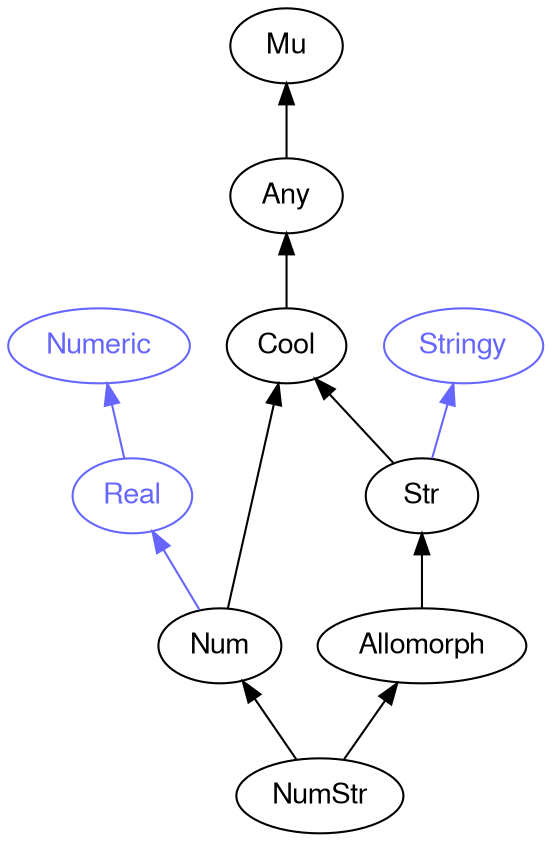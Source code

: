 digraph "raku-type-graph" {
    rankdir=BT;
    splines=polyline;
    overlap=false;

    graph [truecolor=true bgcolor="#FFFFFF"];
    // Types
    "Num" [color="#000000", fontcolor="#000000", href="/type/Num", fontname="FreeSans"];
    "Mu" [color="#000000", fontcolor="#000000", href="/type/Mu", fontname="FreeSans"];
    "Any" [color="#000000", fontcolor="#000000", href="/type/Any", fontname="FreeSans"];
    "Cool" [color="#000000", fontcolor="#000000", href="/type/Cool", fontname="FreeSans"];
    "Numeric" [color="#6666FF", fontcolor="#6666FF", href="/type/Numeric", fontname="FreeSans"];
    "Real" [color="#6666FF", fontcolor="#6666FF", href="/type/Real", fontname="FreeSans"];
    "Stringy" [color="#6666FF", fontcolor="#6666FF", href="/type/Stringy", fontname="FreeSans"];
    "Str" [color="#000000", fontcolor="#000000", href="/type/Str", fontname="FreeSans"];
    "Allomorph" [color="#000000", fontcolor="#000000", href="/type/Allomorph", fontname="FreeSans"];
    "NumStr" [color="#000000", fontcolor="#000000", href="/type/NumStr", fontname="FreeSans"];

    // Superclasses
    "Num" -> "Cool" [color="#000000"];
    "Any" -> "Mu" [color="#000000"];
    "Cool" -> "Any" [color="#000000"];
    "Str" -> "Cool" [color="#000000"];
    "Allomorph" -> "Str" [color="#000000"];
    "NumStr" -> "Allomorph" [color="#000000"];
    "NumStr" -> "Num" [color="#000000"];

    // Roles
    "Num" -> "Real" [color="#6666FF"];
    "Real" -> "Numeric" [color="#6666FF"];
    "Str" -> "Stringy" [color="#6666FF"];
}
